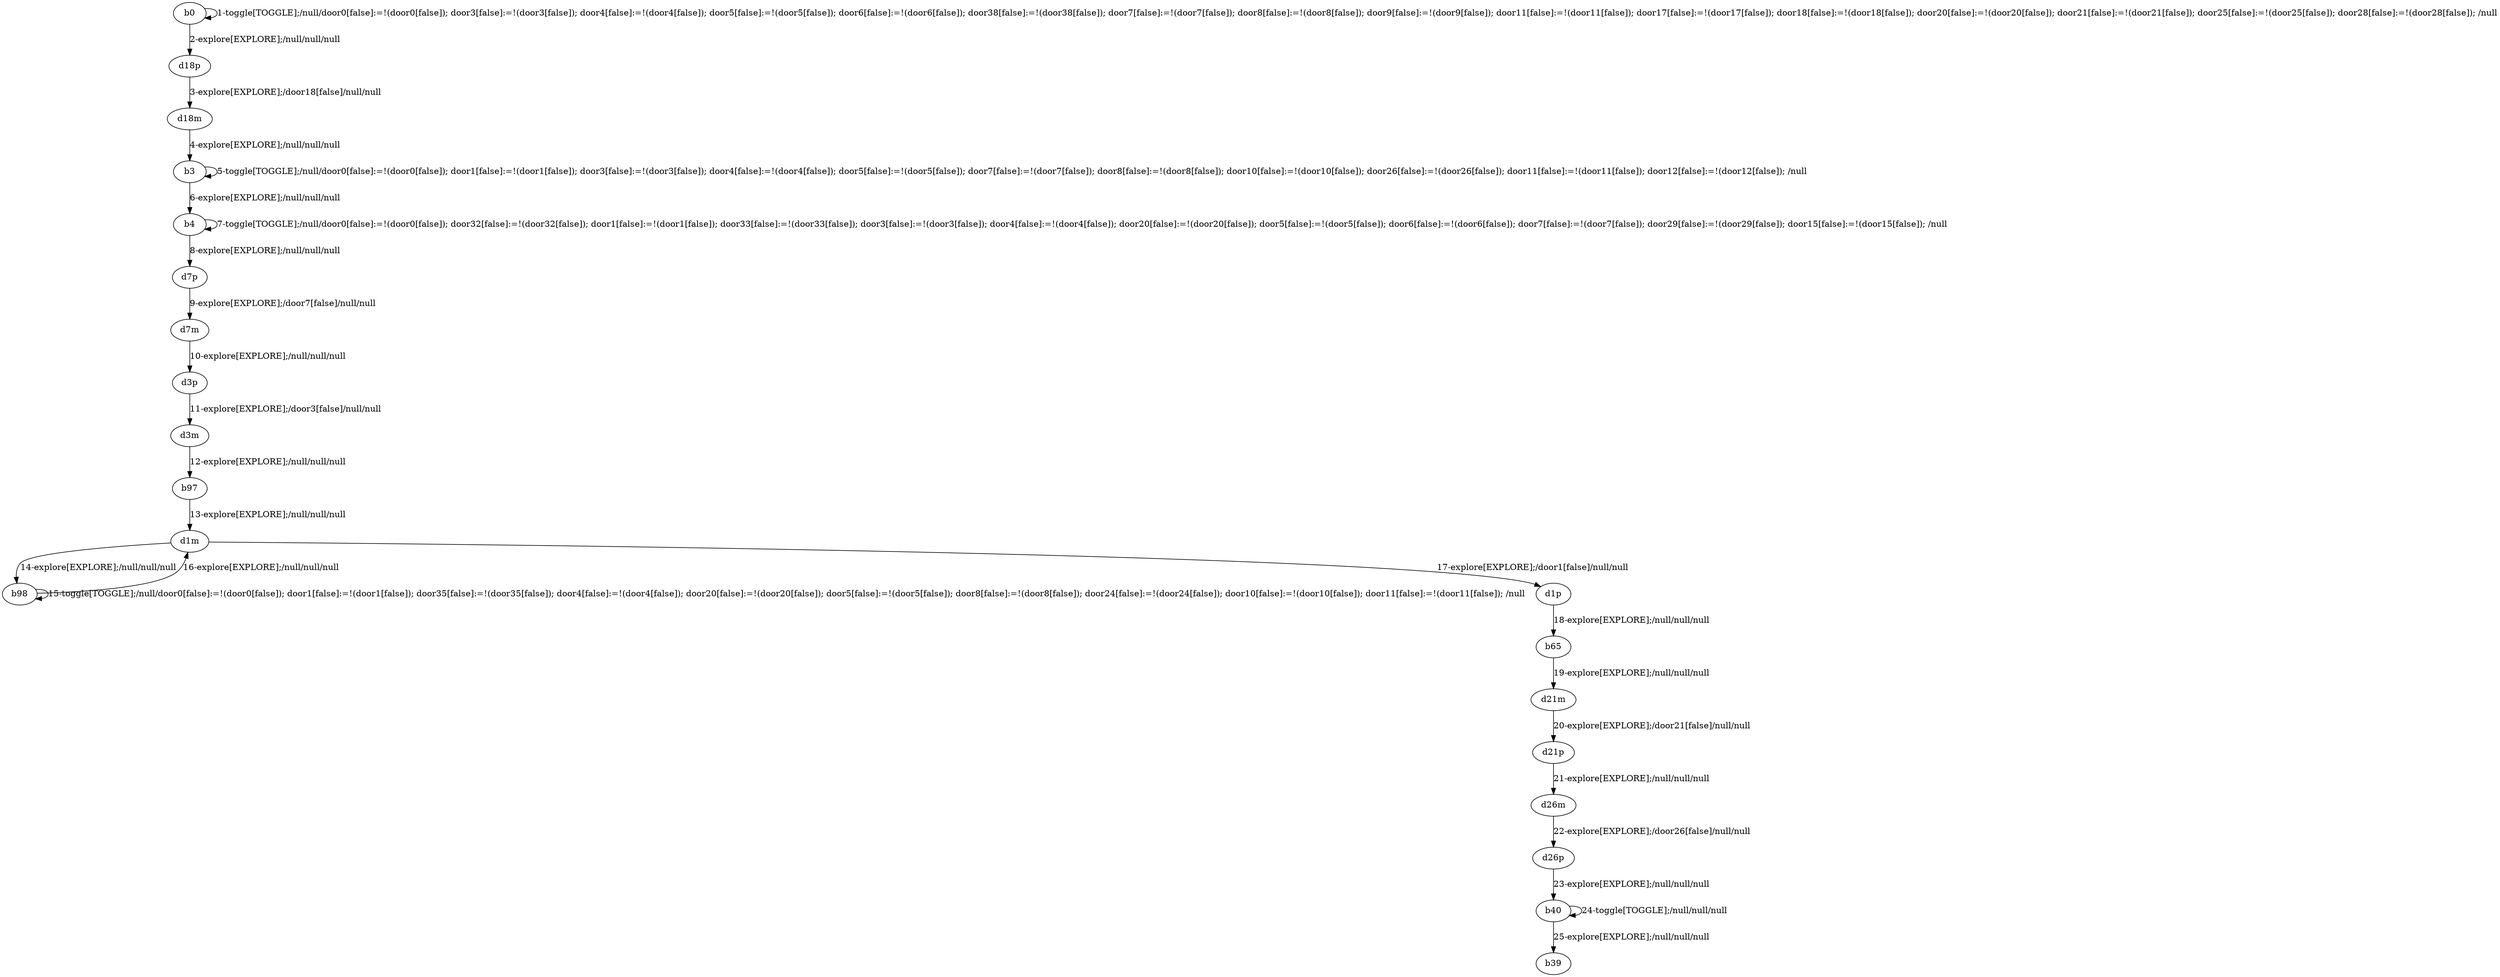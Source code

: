 # Total number of goals covered by this test: 1
# b40 --> b39

digraph g {
"b0" -> "b0" [label = "1-toggle[TOGGLE];/null/door0[false]:=!(door0[false]); door3[false]:=!(door3[false]); door4[false]:=!(door4[false]); door5[false]:=!(door5[false]); door6[false]:=!(door6[false]); door38[false]:=!(door38[false]); door7[false]:=!(door7[false]); door8[false]:=!(door8[false]); door9[false]:=!(door9[false]); door11[false]:=!(door11[false]); door17[false]:=!(door17[false]); door18[false]:=!(door18[false]); door20[false]:=!(door20[false]); door21[false]:=!(door21[false]); door25[false]:=!(door25[false]); door28[false]:=!(door28[false]); /null"];
"b0" -> "d18p" [label = "2-explore[EXPLORE];/null/null/null"];
"d18p" -> "d18m" [label = "3-explore[EXPLORE];/door18[false]/null/null"];
"d18m" -> "b3" [label = "4-explore[EXPLORE];/null/null/null"];
"b3" -> "b3" [label = "5-toggle[TOGGLE];/null/door0[false]:=!(door0[false]); door1[false]:=!(door1[false]); door3[false]:=!(door3[false]); door4[false]:=!(door4[false]); door5[false]:=!(door5[false]); door7[false]:=!(door7[false]); door8[false]:=!(door8[false]); door10[false]:=!(door10[false]); door26[false]:=!(door26[false]); door11[false]:=!(door11[false]); door12[false]:=!(door12[false]); /null"];
"b3" -> "b4" [label = "6-explore[EXPLORE];/null/null/null"];
"b4" -> "b4" [label = "7-toggle[TOGGLE];/null/door0[false]:=!(door0[false]); door32[false]:=!(door32[false]); door1[false]:=!(door1[false]); door33[false]:=!(door33[false]); door3[false]:=!(door3[false]); door4[false]:=!(door4[false]); door20[false]:=!(door20[false]); door5[false]:=!(door5[false]); door6[false]:=!(door6[false]); door7[false]:=!(door7[false]); door29[false]:=!(door29[false]); door15[false]:=!(door15[false]); /null"];
"b4" -> "d7p" [label = "8-explore[EXPLORE];/null/null/null"];
"d7p" -> "d7m" [label = "9-explore[EXPLORE];/door7[false]/null/null"];
"d7m" -> "d3p" [label = "10-explore[EXPLORE];/null/null/null"];
"d3p" -> "d3m" [label = "11-explore[EXPLORE];/door3[false]/null/null"];
"d3m" -> "b97" [label = "12-explore[EXPLORE];/null/null/null"];
"b97" -> "d1m" [label = "13-explore[EXPLORE];/null/null/null"];
"d1m" -> "b98" [label = "14-explore[EXPLORE];/null/null/null"];
"b98" -> "b98" [label = "15-toggle[TOGGLE];/null/door0[false]:=!(door0[false]); door1[false]:=!(door1[false]); door35[false]:=!(door35[false]); door4[false]:=!(door4[false]); door20[false]:=!(door20[false]); door5[false]:=!(door5[false]); door8[false]:=!(door8[false]); door24[false]:=!(door24[false]); door10[false]:=!(door10[false]); door11[false]:=!(door11[false]); /null"];
"b98" -> "d1m" [label = "16-explore[EXPLORE];/null/null/null"];
"d1m" -> "d1p" [label = "17-explore[EXPLORE];/door1[false]/null/null"];
"d1p" -> "b65" [label = "18-explore[EXPLORE];/null/null/null"];
"b65" -> "d21m" [label = "19-explore[EXPLORE];/null/null/null"];
"d21m" -> "d21p" [label = "20-explore[EXPLORE];/door21[false]/null/null"];
"d21p" -> "d26m" [label = "21-explore[EXPLORE];/null/null/null"];
"d26m" -> "d26p" [label = "22-explore[EXPLORE];/door26[false]/null/null"];
"d26p" -> "b40" [label = "23-explore[EXPLORE];/null/null/null"];
"b40" -> "b40" [label = "24-toggle[TOGGLE];/null/null/null"];
"b40" -> "b39" [label = "25-explore[EXPLORE];/null/null/null"];
}